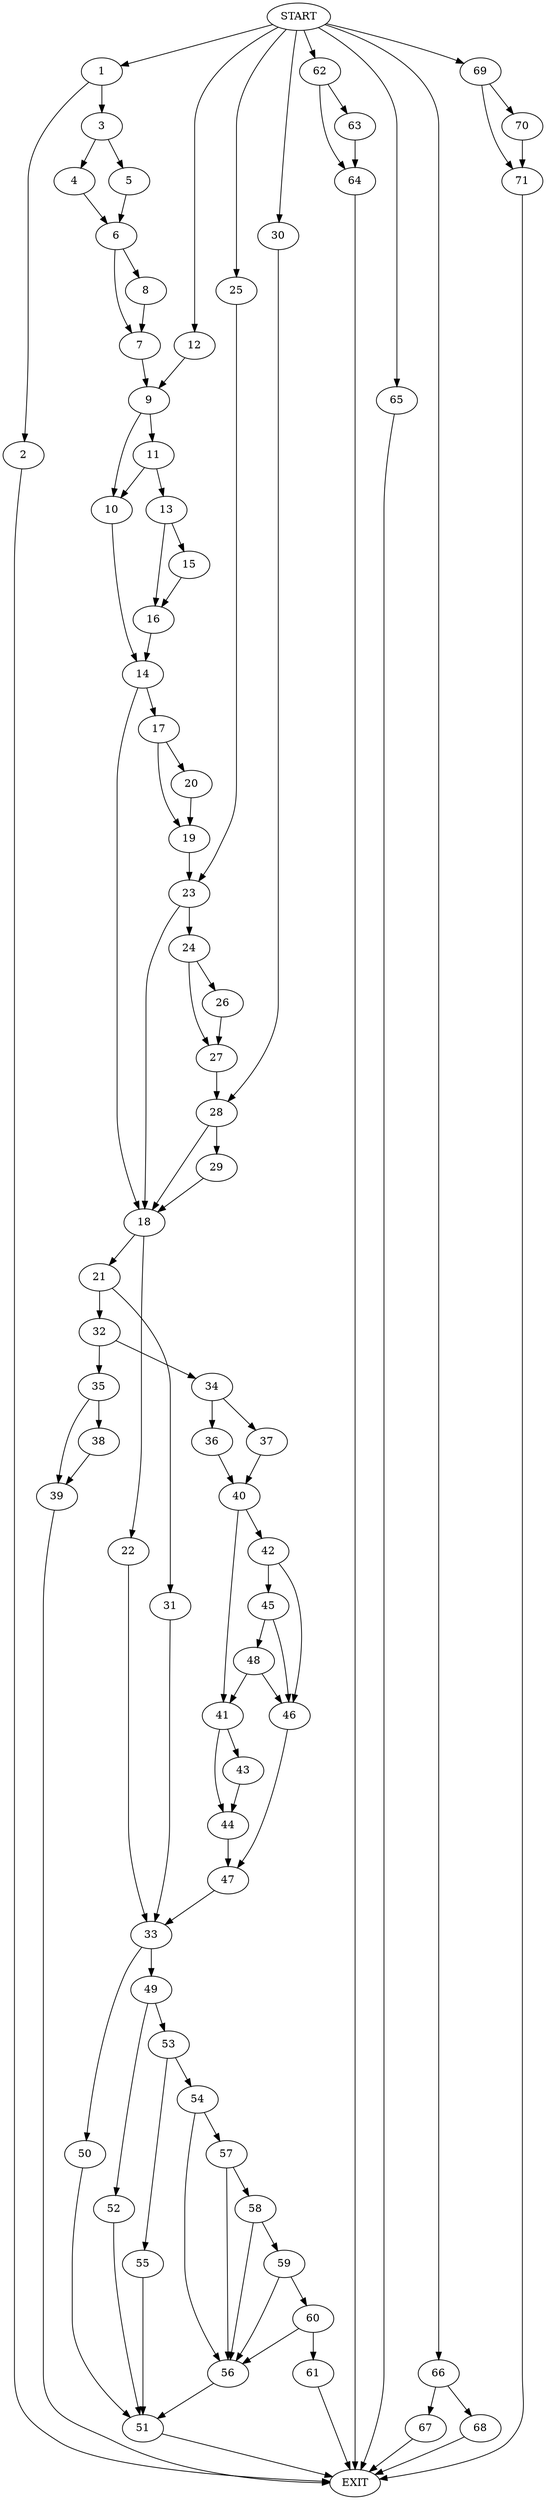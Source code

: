 digraph {
0 [label="START"]
72 [label="EXIT"]
0 -> 1
1 -> 2
1 -> 3
2 -> 72
3 -> 4
3 -> 5
5 -> 6
4 -> 6
6 -> 7
6 -> 8
7 -> 9
8 -> 7
9 -> 10
9 -> 11
0 -> 12
12 -> 9
11 -> 10
11 -> 13
10 -> 14
13 -> 15
13 -> 16
15 -> 16
16 -> 14
14 -> 17
14 -> 18
17 -> 19
17 -> 20
18 -> 21
18 -> 22
20 -> 19
19 -> 23
23 -> 24
23 -> 18
0 -> 25
25 -> 23
24 -> 26
24 -> 27
27 -> 28
26 -> 27
28 -> 18
28 -> 29
0 -> 30
30 -> 28
29 -> 18
21 -> 31
21 -> 32
22 -> 33
31 -> 33
32 -> 34
32 -> 35
34 -> 36
34 -> 37
35 -> 38
35 -> 39
38 -> 39
39 -> 72
37 -> 40
36 -> 40
40 -> 41
40 -> 42
41 -> 43
41 -> 44
42 -> 45
42 -> 46
46 -> 47
45 -> 46
45 -> 48
48 -> 41
48 -> 46
47 -> 33
44 -> 47
43 -> 44
33 -> 49
33 -> 50
50 -> 51
49 -> 52
49 -> 53
51 -> 72
52 -> 51
53 -> 54
53 -> 55
55 -> 51
54 -> 56
54 -> 57
57 -> 58
57 -> 56
56 -> 51
58 -> 56
58 -> 59
59 -> 60
59 -> 56
60 -> 61
60 -> 56
61 -> 72
0 -> 62
62 -> 63
62 -> 64
64 -> 72
63 -> 64
0 -> 65
65 -> 72
0 -> 66
66 -> 67
66 -> 68
67 -> 72
68 -> 72
0 -> 69
69 -> 70
69 -> 71
71 -> 72
70 -> 71
}
